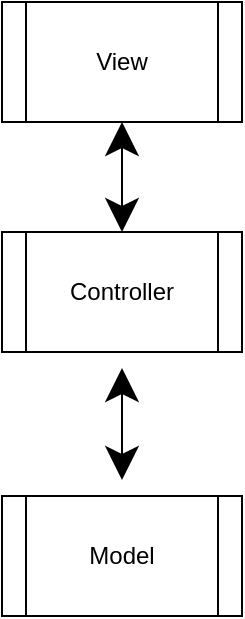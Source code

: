 <mxfile version="20.4.1" type="device"><diagram id="bARB45eo7CiyOnsnm5HJ" name="Page-1"><mxGraphModel dx="1502" dy="719" grid="0" gridSize="10" guides="1" tooltips="1" connect="1" arrows="1" fold="1" page="0" pageScale="1" pageWidth="850" pageHeight="1100" math="0" shadow="0"><root><mxCell id="0"/><mxCell id="1" parent="0"/><mxCell id="dF5Cy9gaBE6vpWZZJVPh-3" value="Model" style="shape=process;whiteSpace=wrap;html=1;backgroundOutline=1;hachureGap=4;" vertex="1" parent="1"><mxGeometry x="202" y="312" width="120" height="60" as="geometry"/></mxCell><mxCell id="dF5Cy9gaBE6vpWZZJVPh-5" value="Controller" style="shape=process;whiteSpace=wrap;html=1;backgroundOutline=1;hachureGap=4;" vertex="1" parent="1"><mxGeometry x="202" y="180" width="120" height="60" as="geometry"/></mxCell><mxCell id="dF5Cy9gaBE6vpWZZJVPh-6" value="View" style="shape=process;whiteSpace=wrap;html=1;backgroundOutline=1;hachureGap=4;" vertex="1" parent="1"><mxGeometry x="202" y="65" width="120" height="60" as="geometry"/></mxCell><mxCell id="dF5Cy9gaBE6vpWZZJVPh-8" value="" style="endArrow=classic;startArrow=classic;html=1;rounded=0;startSize=14;endSize=14;sourcePerimeterSpacing=8;targetPerimeterSpacing=8;curved=1;entryX=0.5;entryY=1;entryDx=0;entryDy=0;exitX=0.5;exitY=0;exitDx=0;exitDy=0;" edge="1" parent="1" source="dF5Cy9gaBE6vpWZZJVPh-5" target="dF5Cy9gaBE6vpWZZJVPh-6"><mxGeometry width="50" height="50" relative="1" as="geometry"><mxPoint x="418" y="222" as="sourcePoint"/><mxPoint x="468" y="172" as="targetPoint"/></mxGeometry></mxCell><mxCell id="dF5Cy9gaBE6vpWZZJVPh-9" value="" style="endArrow=classic;startArrow=classic;html=1;rounded=0;startSize=14;endSize=14;sourcePerimeterSpacing=8;targetPerimeterSpacing=8;curved=1;" edge="1" parent="1" source="dF5Cy9gaBE6vpWZZJVPh-3" target="dF5Cy9gaBE6vpWZZJVPh-5"><mxGeometry width="50" height="50" relative="1" as="geometry"><mxPoint x="418" y="222" as="sourcePoint"/><mxPoint x="468" y="172" as="targetPoint"/></mxGeometry></mxCell></root></mxGraphModel></diagram></mxfile>